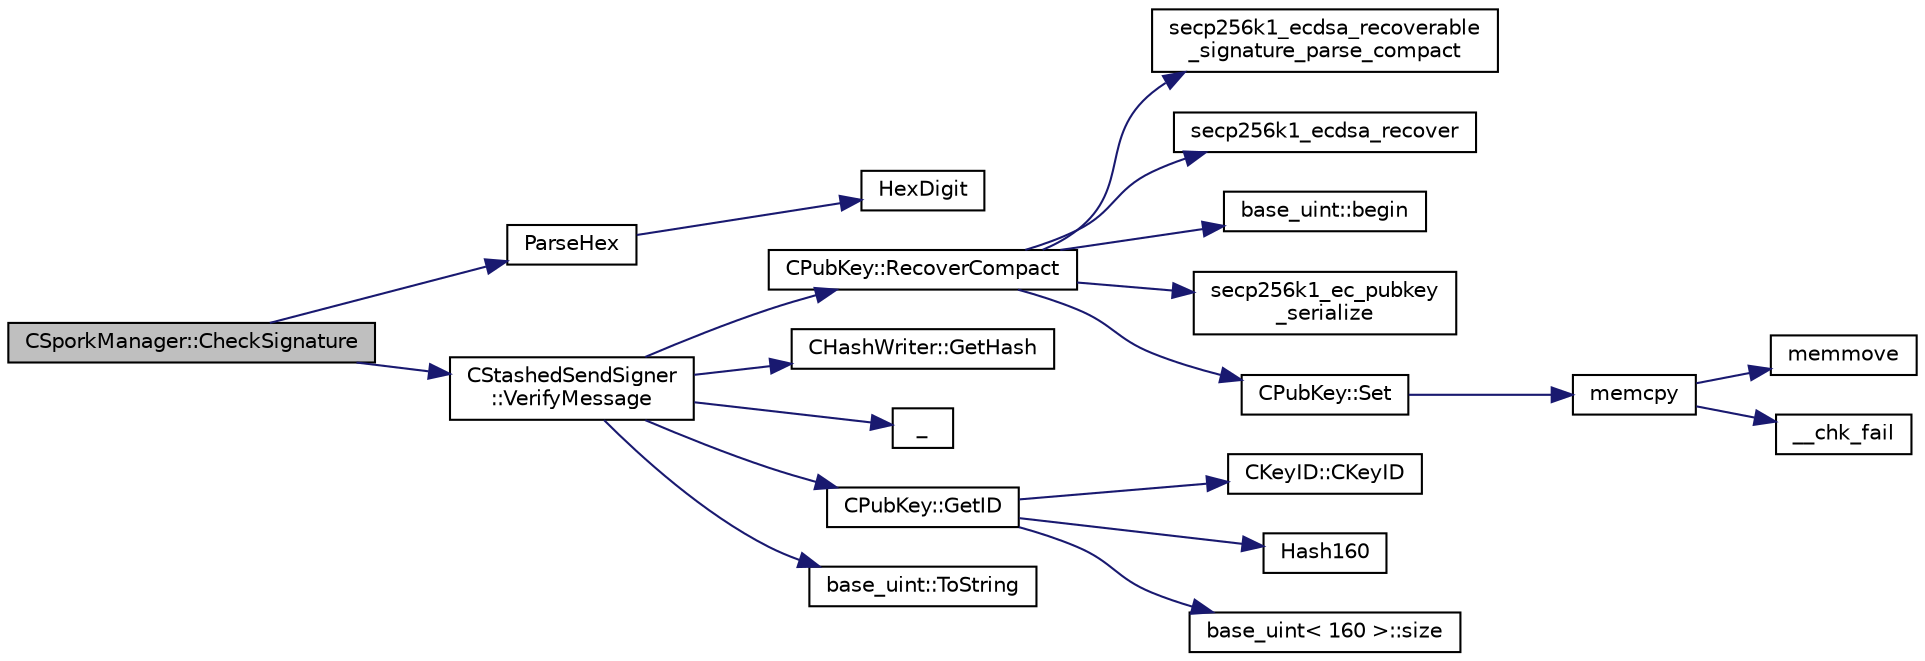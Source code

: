 digraph "CSporkManager::CheckSignature"
{
  edge [fontname="Helvetica",fontsize="10",labelfontname="Helvetica",labelfontsize="10"];
  node [fontname="Helvetica",fontsize="10",shape=record];
  rankdir="LR";
  Node58 [label="CSporkManager::CheckSignature",height=0.2,width=0.4,color="black", fillcolor="grey75", style="filled", fontcolor="black"];
  Node58 -> Node59 [color="midnightblue",fontsize="10",style="solid",fontname="Helvetica"];
  Node59 [label="ParseHex",height=0.2,width=0.4,color="black", fillcolor="white", style="filled",URL="$util_8cpp.html#abea395175fbc4a788ed0f0a41710b8a7"];
  Node59 -> Node60 [color="midnightblue",fontsize="10",style="solid",fontname="Helvetica"];
  Node60 [label="HexDigit",height=0.2,width=0.4,color="black", fillcolor="white", style="filled",URL="$util_8cpp.html#aa59e8a8c5a39cb5041f93bb95dd02119"];
  Node58 -> Node61 [color="midnightblue",fontsize="10",style="solid",fontname="Helvetica"];
  Node61 [label="CStashedSendSigner\l::VerifyMessage",height=0.2,width=0.4,color="black", fillcolor="white", style="filled",URL="$class_c_stashed_send_signer.html#a917e4eb567f2005a73ef59bafcf46bd4",tooltip="Verify the message, returns true if succcessful. "];
  Node61 -> Node62 [color="midnightblue",fontsize="10",style="solid",fontname="Helvetica"];
  Node62 [label="CPubKey::RecoverCompact",height=0.2,width=0.4,color="black", fillcolor="white", style="filled",URL="$class_c_pub_key.html#a169505e735a02db385486b0affeb565c"];
  Node62 -> Node63 [color="midnightblue",fontsize="10",style="solid",fontname="Helvetica"];
  Node63 [label="secp256k1_ecdsa_recoverable\l_signature_parse_compact",height=0.2,width=0.4,color="black", fillcolor="white", style="filled",URL="$secp256k1__recovery_8h.html#a6699b45dc75be70f028ac7d8ffaba46e",tooltip="Parse a compact ECDSA signature (64 bytes + recovery id). "];
  Node62 -> Node64 [color="midnightblue",fontsize="10",style="solid",fontname="Helvetica"];
  Node64 [label="secp256k1_ecdsa_recover",height=0.2,width=0.4,color="black", fillcolor="white", style="filled",URL="$secp256k1__recovery_8h.html#a7e156c6f4be24b07f4a563210dcb1a2e",tooltip="Recover an ECDSA public key from a signature. "];
  Node62 -> Node65 [color="midnightblue",fontsize="10",style="solid",fontname="Helvetica"];
  Node65 [label="base_uint::begin",height=0.2,width=0.4,color="black", fillcolor="white", style="filled",URL="$classbase__uint.html#aaa32054bf4e8fbb31d54a75f6065174d"];
  Node62 -> Node66 [color="midnightblue",fontsize="10",style="solid",fontname="Helvetica"];
  Node66 [label="secp256k1_ec_pubkey\l_serialize",height=0.2,width=0.4,color="black", fillcolor="white", style="filled",URL="$secp256k1_8h.html#a34977bf00322e510e881160c421836d7",tooltip="Serialize a pubkey object into a serialized byte sequence. "];
  Node62 -> Node67 [color="midnightblue",fontsize="10",style="solid",fontname="Helvetica"];
  Node67 [label="CPubKey::Set",height=0.2,width=0.4,color="black", fillcolor="white", style="filled",URL="$class_c_pub_key.html#af59bc1d3be119c1f8b49d3c1e2c0797b"];
  Node67 -> Node68 [color="midnightblue",fontsize="10",style="solid",fontname="Helvetica"];
  Node68 [label="memcpy",height=0.2,width=0.4,color="black", fillcolor="white", style="filled",URL="$glibc__compat_8cpp.html#a0f46826ab0466591e136db24394923cf"];
  Node68 -> Node69 [color="midnightblue",fontsize="10",style="solid",fontname="Helvetica"];
  Node69 [label="memmove",height=0.2,width=0.4,color="black", fillcolor="white", style="filled",URL="$glibc__compat_8cpp.html#a9778d49e9029dd75bc53ecbbf9f5e9a1"];
  Node68 -> Node70 [color="midnightblue",fontsize="10",style="solid",fontname="Helvetica"];
  Node70 [label="__chk_fail",height=0.2,width=0.4,color="black", fillcolor="white", style="filled",URL="$glibc__compat_8cpp.html#a424ac71631da5ada2976630ff67051d1"];
  Node61 -> Node71 [color="midnightblue",fontsize="10",style="solid",fontname="Helvetica"];
  Node71 [label="CHashWriter::GetHash",height=0.2,width=0.4,color="black", fillcolor="white", style="filled",URL="$class_c_hash_writer.html#ae94a937211502eabf19477630090093a"];
  Node61 -> Node72 [color="midnightblue",fontsize="10",style="solid",fontname="Helvetica"];
  Node72 [label="_",height=0.2,width=0.4,color="black", fillcolor="white", style="filled",URL="$ui__interface_8h.html#aad133bb6103b53cebf03fd01e2f11ba1",tooltip="Translation function: Call Translate signal on UI interface, which returns a boost::optional result..."];
  Node61 -> Node73 [color="midnightblue",fontsize="10",style="solid",fontname="Helvetica"];
  Node73 [label="CPubKey::GetID",height=0.2,width=0.4,color="black", fillcolor="white", style="filled",URL="$class_c_pub_key.html#a2675f7e6f72eff68e7a5227289feb021"];
  Node73 -> Node74 [color="midnightblue",fontsize="10",style="solid",fontname="Helvetica"];
  Node74 [label="CKeyID::CKeyID",height=0.2,width=0.4,color="black", fillcolor="white", style="filled",URL="$class_c_key_i_d.html#a01dbd3c37820a2ffe89d106c6a7cf53d"];
  Node73 -> Node75 [color="midnightblue",fontsize="10",style="solid",fontname="Helvetica"];
  Node75 [label="Hash160",height=0.2,width=0.4,color="black", fillcolor="white", style="filled",URL="$hash_8h.html#a4490f70ddae16e9e48460a0416a48a6b"];
  Node73 -> Node76 [color="midnightblue",fontsize="10",style="solid",fontname="Helvetica"];
  Node76 [label="base_uint\< 160 \>::size",height=0.2,width=0.4,color="black", fillcolor="white", style="filled",URL="$classbase__uint.html#a1f49b034e686269601ea89b0319b8004"];
  Node61 -> Node77 [color="midnightblue",fontsize="10",style="solid",fontname="Helvetica"];
  Node77 [label="base_uint::ToString",height=0.2,width=0.4,color="black", fillcolor="white", style="filled",URL="$classbase__uint.html#acccba4d9d51a0c36261718ca0cbb293b"];
}
